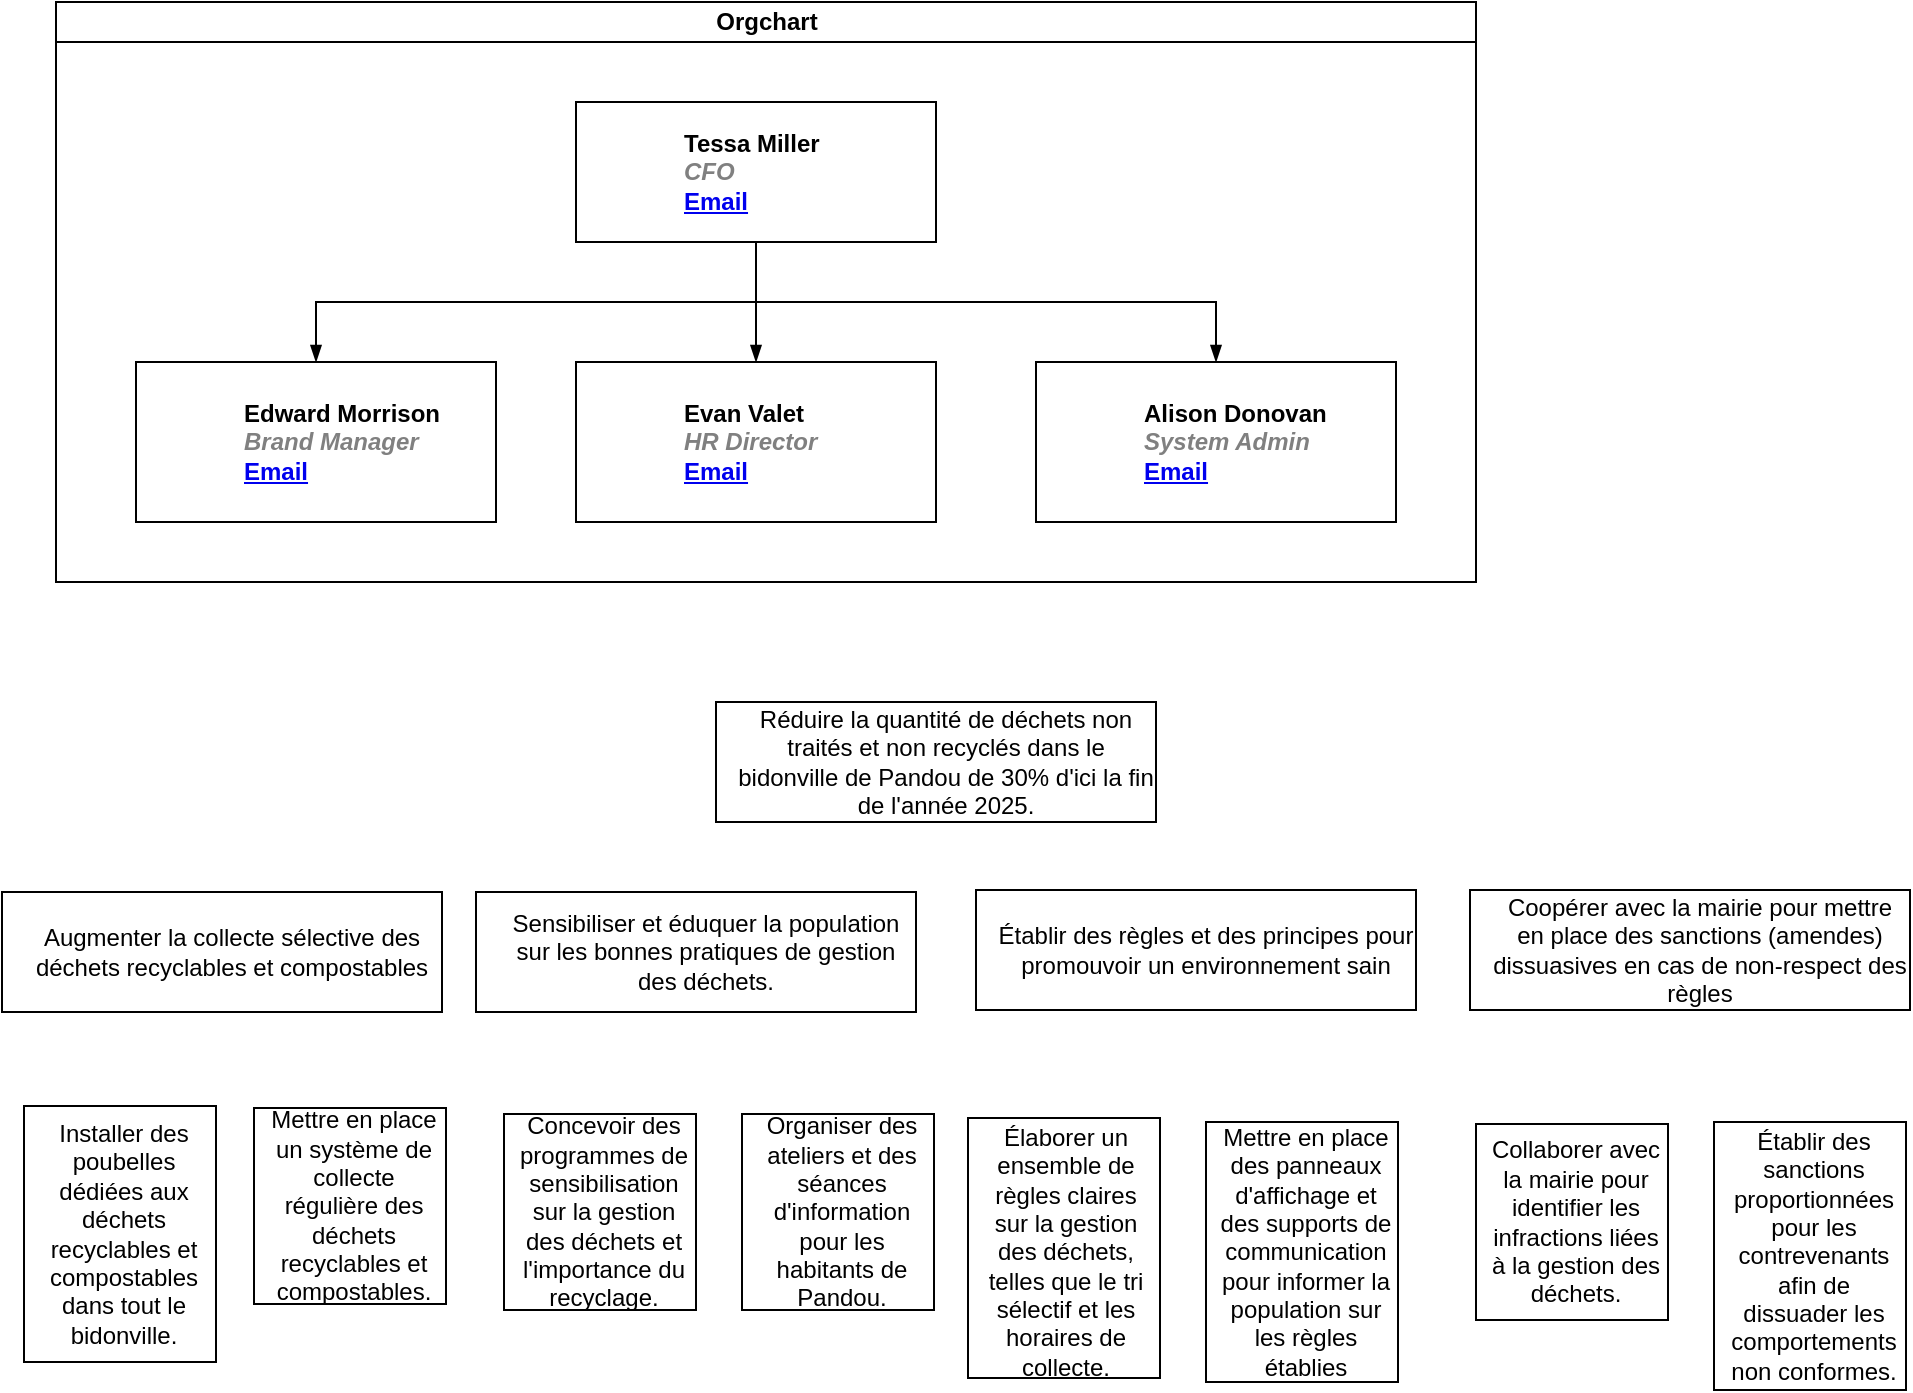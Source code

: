 <mxfile version="21.6.6" type="github">
  <diagram id="prtHgNgQTEPvFCAcTncT" name="Page-1">
    <mxGraphModel dx="1434" dy="796" grid="1" gridSize="10" guides="1" tooltips="1" connect="1" arrows="1" fold="1" page="1" pageScale="1" pageWidth="827" pageHeight="1169" math="0" shadow="0">
      <root>
        <mxCell id="0" />
        <mxCell id="1" parent="0" />
        <mxCell id="dNxyNK7c78bLwvsdeMH5-11" value="Orgchart" style="swimlane;html=1;startSize=20;horizontal=1;containerType=tree;glass=0;" parent="1" vertex="1">
          <mxGeometry x="40" y="80" width="710" height="290" as="geometry" />
        </mxCell>
        <UserObject label="%name%&lt;br&gt;&lt;i style=&quot;color: gray&quot;&gt;%position%&lt;/i&gt;&lt;br&gt;&lt;a href=&quot;mailto:%email%&quot;&gt;Email&lt;/a&gt;" name="Tessa Miller" position="CFO" location="Office 1" email="me@example.com" placeholders="1" link="https://www.draw.io" id="dNxyNK7c78bLwvsdeMH5-12">
          <mxCell style="label;image=https://cdn3.iconfinder.com/data/icons/user-avatars-1/512/users-3-128.png;whiteSpace=wrap;html=1;rounded=0;glass=0;treeMoving=1;treeFolding=1;" parent="dNxyNK7c78bLwvsdeMH5-11" vertex="1">
            <mxGeometry x="260" y="50" width="180" height="70" as="geometry" />
          </mxCell>
        </UserObject>
        <mxCell id="dNxyNK7c78bLwvsdeMH5-13" value="" style="endArrow=blockThin;endFill=1;fontSize=11;edgeStyle=elbowEdgeStyle;elbow=vertical;rounded=0;" parent="dNxyNK7c78bLwvsdeMH5-11" source="dNxyNK7c78bLwvsdeMH5-12" target="dNxyNK7c78bLwvsdeMH5-14" edge="1">
          <mxGeometry relative="1" as="geometry" />
        </mxCell>
        <UserObject label="%name%&lt;br&gt;&lt;i style=&quot;color: gray&quot;&gt;%position%&lt;/i&gt;&lt;br&gt;&lt;a href=&quot;mailto:%email%&quot;&gt;Email&lt;/a&gt;" name="Edward Morrison" position="Brand Manager" location="Office 2" email="me@example.com" placeholders="1" link="https://www.draw.io" id="dNxyNK7c78bLwvsdeMH5-14">
          <mxCell style="label;image=https://cdn3.iconfinder.com/data/icons/user-avatars-1/512/users-10-3-128.png;whiteSpace=wrap;html=1;rounded=0;glass=0;treeFolding=1;treeMoving=1;" parent="dNxyNK7c78bLwvsdeMH5-11" vertex="1">
            <mxGeometry x="40" y="180" width="180" height="80" as="geometry" />
          </mxCell>
        </UserObject>
        <mxCell id="dNxyNK7c78bLwvsdeMH5-15" value="" style="endArrow=blockThin;endFill=1;fontSize=11;edgeStyle=elbowEdgeStyle;elbow=vertical;rounded=0;" parent="dNxyNK7c78bLwvsdeMH5-11" source="dNxyNK7c78bLwvsdeMH5-12" target="dNxyNK7c78bLwvsdeMH5-16" edge="1">
          <mxGeometry relative="1" as="geometry" />
        </mxCell>
        <UserObject label="%name%&lt;br&gt;&lt;i style=&quot;color: gray&quot;&gt;%position%&lt;/i&gt;&lt;br&gt;&lt;a href=&quot;mailto:%email%&quot;&gt;Email&lt;/a&gt;" name="Evan Valet" position="HR Director" location="Office 4" email="me@example.com" placeholders="1" link="https://www.draw.io" id="dNxyNK7c78bLwvsdeMH5-16">
          <mxCell style="label;image=https://cdn3.iconfinder.com/data/icons/user-avatars-1/512/users-9-2-128.png;whiteSpace=wrap;html=1;rounded=0;glass=0;treeFolding=1;treeMoving=1;" parent="dNxyNK7c78bLwvsdeMH5-11" vertex="1">
            <mxGeometry x="260" y="180" width="180" height="80" as="geometry" />
          </mxCell>
        </UserObject>
        <mxCell id="dNxyNK7c78bLwvsdeMH5-17" value="" style="endArrow=blockThin;endFill=1;fontSize=11;edgeStyle=elbowEdgeStyle;elbow=vertical;rounded=0;" parent="dNxyNK7c78bLwvsdeMH5-11" source="dNxyNK7c78bLwvsdeMH5-12" target="dNxyNK7c78bLwvsdeMH5-18" edge="1">
          <mxGeometry relative="1" as="geometry" />
        </mxCell>
        <UserObject label="%name%&lt;br&gt;&lt;i style=&quot;color: gray&quot;&gt;%position%&lt;/i&gt;&lt;br&gt;&lt;a href=&quot;mailto:%email%&quot;&gt;Email&lt;/a&gt;" name="Alison Donovan" position="System Admin" location="Office 3" email="me@example.com" placeholders="1" link="https://www.draw.io" id="dNxyNK7c78bLwvsdeMH5-18">
          <mxCell style="label;image=https://cdn3.iconfinder.com/data/icons/user-avatars-1/512/users-2-128.png;whiteSpace=wrap;html=1;rounded=0;glass=0;" parent="dNxyNK7c78bLwvsdeMH5-11" vertex="1">
            <mxGeometry x="490" y="180" width="180" height="80" as="geometry" />
          </mxCell>
        </UserObject>
        <mxCell id="WWhDUVCSwJI-fkxGkbqV-10" value="" style="group" vertex="1" connectable="0" parent="1">
          <mxGeometry x="370" y="430" width="220" height="60" as="geometry" />
        </mxCell>
        <mxCell id="WWhDUVCSwJI-fkxGkbqV-2" value="" style="rounded=0;whiteSpace=wrap;html=1;" vertex="1" parent="WWhDUVCSwJI-fkxGkbqV-10">
          <mxGeometry width="220" height="60" as="geometry" />
        </mxCell>
        <mxCell id="WWhDUVCSwJI-fkxGkbqV-9" value="Réduire la quantité de déchets non traités et non recyclés dans le bidonville de Pandou de 30% d&#39;ici la fin de l&#39;année 2025." style="text;html=1;strokeColor=none;fillColor=none;align=center;verticalAlign=middle;whiteSpace=wrap;rounded=0;" vertex="1" parent="WWhDUVCSwJI-fkxGkbqV-10">
          <mxGeometry x="10" y="20" width="210" height="20" as="geometry" />
        </mxCell>
        <mxCell id="WWhDUVCSwJI-fkxGkbqV-11" value="" style="group" vertex="1" connectable="0" parent="1">
          <mxGeometry x="250" y="525" width="220" height="60" as="geometry" />
        </mxCell>
        <mxCell id="WWhDUVCSwJI-fkxGkbqV-15" value="" style="group" vertex="1" connectable="0" parent="WWhDUVCSwJI-fkxGkbqV-11">
          <mxGeometry width="220" height="60" as="geometry" />
        </mxCell>
        <mxCell id="WWhDUVCSwJI-fkxGkbqV-12" value="" style="rounded=0;whiteSpace=wrap;html=1;" vertex="1" parent="WWhDUVCSwJI-fkxGkbqV-15">
          <mxGeometry width="220" height="60" as="geometry" />
        </mxCell>
        <mxCell id="WWhDUVCSwJI-fkxGkbqV-13" value="Sensibiliser et éduquer la population sur les bonnes pratiques de gestion des déchets." style="text;html=1;strokeColor=none;fillColor=none;align=center;verticalAlign=middle;whiteSpace=wrap;rounded=0;" vertex="1" parent="WWhDUVCSwJI-fkxGkbqV-15">
          <mxGeometry x="10" y="20" width="210" height="20" as="geometry" />
        </mxCell>
        <mxCell id="WWhDUVCSwJI-fkxGkbqV-16" value="" style="group" vertex="1" connectable="0" parent="1">
          <mxGeometry x="747" y="524" width="220" height="60" as="geometry" />
        </mxCell>
        <mxCell id="WWhDUVCSwJI-fkxGkbqV-17" value="" style="rounded=0;whiteSpace=wrap;html=1;" vertex="1" parent="WWhDUVCSwJI-fkxGkbqV-16">
          <mxGeometry width="220" height="60" as="geometry" />
        </mxCell>
        <mxCell id="WWhDUVCSwJI-fkxGkbqV-18" value="Coopérer avec la mairie pour mettre en place des sanctions (amendes) dissuasives en cas de non-respect des règles" style="text;html=1;strokeColor=none;fillColor=none;align=center;verticalAlign=middle;whiteSpace=wrap;rounded=0;" vertex="1" parent="WWhDUVCSwJI-fkxGkbqV-16">
          <mxGeometry x="10" y="20" width="210" height="20" as="geometry" />
        </mxCell>
        <mxCell id="WWhDUVCSwJI-fkxGkbqV-19" value="" style="group" vertex="1" connectable="0" parent="1">
          <mxGeometry x="500" y="524" width="220" height="60" as="geometry" />
        </mxCell>
        <mxCell id="WWhDUVCSwJI-fkxGkbqV-20" value="" style="rounded=0;whiteSpace=wrap;html=1;" vertex="1" parent="WWhDUVCSwJI-fkxGkbqV-19">
          <mxGeometry width="220" height="60" as="geometry" />
        </mxCell>
        <mxCell id="WWhDUVCSwJI-fkxGkbqV-21" value="Établir des règles et des principes pour promouvoir un environnement sain" style="text;html=1;strokeColor=none;fillColor=none;align=center;verticalAlign=middle;whiteSpace=wrap;rounded=0;" vertex="1" parent="WWhDUVCSwJI-fkxGkbqV-19">
          <mxGeometry x="10" y="20" width="210" height="20" as="geometry" />
        </mxCell>
        <mxCell id="WWhDUVCSwJI-fkxGkbqV-22" value="" style="group" vertex="1" connectable="0" parent="1">
          <mxGeometry x="13" y="525" width="220" height="60" as="geometry" />
        </mxCell>
        <mxCell id="WWhDUVCSwJI-fkxGkbqV-23" value="" style="rounded=0;whiteSpace=wrap;html=1;" vertex="1" parent="WWhDUVCSwJI-fkxGkbqV-22">
          <mxGeometry width="220" height="60" as="geometry" />
        </mxCell>
        <mxCell id="WWhDUVCSwJI-fkxGkbqV-24" value="Augmenter la collecte sélective des déchets recyclables et compostables" style="text;html=1;strokeColor=none;fillColor=none;align=center;verticalAlign=middle;whiteSpace=wrap;rounded=0;" vertex="1" parent="WWhDUVCSwJI-fkxGkbqV-22">
          <mxGeometry x="10" y="20" width="210" height="20" as="geometry" />
        </mxCell>
        <mxCell id="WWhDUVCSwJI-fkxGkbqV-28" value="" style="group" vertex="1" connectable="0" parent="1">
          <mxGeometry x="24" y="632" width="96" height="128" as="geometry" />
        </mxCell>
        <mxCell id="WWhDUVCSwJI-fkxGkbqV-29" value="" style="rounded=0;whiteSpace=wrap;html=1;" vertex="1" parent="WWhDUVCSwJI-fkxGkbqV-28">
          <mxGeometry width="96" height="128" as="geometry" />
        </mxCell>
        <mxCell id="WWhDUVCSwJI-fkxGkbqV-30" value="Installer des poubelles dédiées aux déchets recyclables et compostables dans tout le bidonville." style="text;html=1;strokeColor=none;fillColor=none;align=center;verticalAlign=middle;whiteSpace=wrap;rounded=0;" vertex="1" parent="WWhDUVCSwJI-fkxGkbqV-28">
          <mxGeometry x="4.364" y="42.667" width="91.636" height="42.667" as="geometry" />
        </mxCell>
        <mxCell id="WWhDUVCSwJI-fkxGkbqV-31" value="" style="group" vertex="1" connectable="0" parent="1">
          <mxGeometry x="139" y="633" width="96" height="98" as="geometry" />
        </mxCell>
        <mxCell id="WWhDUVCSwJI-fkxGkbqV-32" value="" style="rounded=0;whiteSpace=wrap;html=1;" vertex="1" parent="WWhDUVCSwJI-fkxGkbqV-31">
          <mxGeometry width="96" height="98.0" as="geometry" />
        </mxCell>
        <mxCell id="WWhDUVCSwJI-fkxGkbqV-33" value=" Mettre en place un système de collecte régulière des déchets recyclables et compostables." style="text;html=1;strokeColor=none;fillColor=none;align=center;verticalAlign=middle;whiteSpace=wrap;rounded=0;" vertex="1" parent="WWhDUVCSwJI-fkxGkbqV-31">
          <mxGeometry x="4.364" y="32.667" width="91.636" height="32.667" as="geometry" />
        </mxCell>
        <mxCell id="WWhDUVCSwJI-fkxGkbqV-34" value="" style="group" vertex="1" connectable="0" parent="1">
          <mxGeometry x="264" y="636" width="96" height="98" as="geometry" />
        </mxCell>
        <mxCell id="WWhDUVCSwJI-fkxGkbqV-35" value="" style="rounded=0;whiteSpace=wrap;html=1;" vertex="1" parent="WWhDUVCSwJI-fkxGkbqV-34">
          <mxGeometry width="96" height="98.0" as="geometry" />
        </mxCell>
        <mxCell id="WWhDUVCSwJI-fkxGkbqV-36" value=" Concevoir des programmes de sensibilisation sur la gestion des déchets et l&#39;importance du recyclage." style="text;html=1;strokeColor=none;fillColor=none;align=center;verticalAlign=middle;whiteSpace=wrap;rounded=0;" vertex="1" parent="WWhDUVCSwJI-fkxGkbqV-34">
          <mxGeometry x="4.364" y="32.667" width="91.636" height="32.667" as="geometry" />
        </mxCell>
        <mxCell id="WWhDUVCSwJI-fkxGkbqV-37" value="" style="group" vertex="1" connectable="0" parent="1">
          <mxGeometry x="383" y="636" width="96" height="98" as="geometry" />
        </mxCell>
        <mxCell id="WWhDUVCSwJI-fkxGkbqV-38" value="" style="rounded=0;whiteSpace=wrap;html=1;" vertex="1" parent="WWhDUVCSwJI-fkxGkbqV-37">
          <mxGeometry width="96" height="98.0" as="geometry" />
        </mxCell>
        <mxCell id="WWhDUVCSwJI-fkxGkbqV-39" value="Organiser des ateliers et des séances d&#39;information pour les habitants de Pandou." style="text;html=1;strokeColor=none;fillColor=none;align=center;verticalAlign=middle;whiteSpace=wrap;rounded=0;" vertex="1" parent="WWhDUVCSwJI-fkxGkbqV-37">
          <mxGeometry x="4.364" y="32.667" width="91.636" height="32.667" as="geometry" />
        </mxCell>
        <mxCell id="WWhDUVCSwJI-fkxGkbqV-40" value="" style="group" vertex="1" connectable="0" parent="1">
          <mxGeometry x="496" y="638" width="96" height="130" as="geometry" />
        </mxCell>
        <mxCell id="WWhDUVCSwJI-fkxGkbqV-41" value="" style="rounded=0;whiteSpace=wrap;html=1;" vertex="1" parent="WWhDUVCSwJI-fkxGkbqV-40">
          <mxGeometry width="96" height="130" as="geometry" />
        </mxCell>
        <mxCell id="WWhDUVCSwJI-fkxGkbqV-42" value=" Élaborer un ensemble de règles claires sur la gestion des déchets, telles que le tri sélectif et les horaires de collecte." style="text;html=1;strokeColor=none;fillColor=none;align=center;verticalAlign=middle;whiteSpace=wrap;rounded=0;" vertex="1" parent="WWhDUVCSwJI-fkxGkbqV-40">
          <mxGeometry x="3.36" y="28.67" width="91.64" height="77.33" as="geometry" />
        </mxCell>
        <mxCell id="WWhDUVCSwJI-fkxGkbqV-43" value="" style="group" vertex="1" connectable="0" parent="1">
          <mxGeometry x="615" y="640" width="96" height="130" as="geometry" />
        </mxCell>
        <mxCell id="WWhDUVCSwJI-fkxGkbqV-44" value="" style="rounded=0;whiteSpace=wrap;html=1;" vertex="1" parent="WWhDUVCSwJI-fkxGkbqV-43">
          <mxGeometry width="96" height="130" as="geometry" />
        </mxCell>
        <mxCell id="WWhDUVCSwJI-fkxGkbqV-45" value="Mettre en place des panneaux d&#39;affichage et des supports de communication pour informer la population sur les règles établies" style="text;html=1;strokeColor=none;fillColor=none;align=center;verticalAlign=middle;whiteSpace=wrap;rounded=0;" vertex="1" parent="WWhDUVCSwJI-fkxGkbqV-43">
          <mxGeometry x="4.364" y="43.333" width="91.636" height="43.333" as="geometry" />
        </mxCell>
        <mxCell id="WWhDUVCSwJI-fkxGkbqV-46" value="" style="group" vertex="1" connectable="0" parent="1">
          <mxGeometry x="750" y="641" width="96" height="98" as="geometry" />
        </mxCell>
        <mxCell id="WWhDUVCSwJI-fkxGkbqV-47" value="" style="rounded=0;whiteSpace=wrap;html=1;" vertex="1" parent="WWhDUVCSwJI-fkxGkbqV-46">
          <mxGeometry width="96" height="98.0" as="geometry" />
        </mxCell>
        <mxCell id="WWhDUVCSwJI-fkxGkbqV-48" value="Collaborer avec la mairie pour identifier les infractions liées à la gestion des déchets." style="text;html=1;strokeColor=none;fillColor=none;align=center;verticalAlign=middle;whiteSpace=wrap;rounded=0;" vertex="1" parent="WWhDUVCSwJI-fkxGkbqV-46">
          <mxGeometry x="4.364" y="32.667" width="91.636" height="32.667" as="geometry" />
        </mxCell>
        <mxCell id="WWhDUVCSwJI-fkxGkbqV-49" value="" style="group" vertex="1" connectable="0" parent="1">
          <mxGeometry x="869" y="640" width="96" height="134" as="geometry" />
        </mxCell>
        <mxCell id="WWhDUVCSwJI-fkxGkbqV-50" value="" style="rounded=0;whiteSpace=wrap;html=1;" vertex="1" parent="WWhDUVCSwJI-fkxGkbqV-49">
          <mxGeometry width="96" height="134.0" as="geometry" />
        </mxCell>
        <mxCell id="WWhDUVCSwJI-fkxGkbqV-51" value=" Établir des sanctions proportionnées pour les contrevenants afin de dissuader les comportements non conformes." style="text;html=1;strokeColor=none;fillColor=none;align=center;verticalAlign=middle;whiteSpace=wrap;rounded=0;" vertex="1" parent="WWhDUVCSwJI-fkxGkbqV-49">
          <mxGeometry x="4.364" y="44.667" width="91.636" height="44.667" as="geometry" />
        </mxCell>
      </root>
    </mxGraphModel>
  </diagram>
</mxfile>
